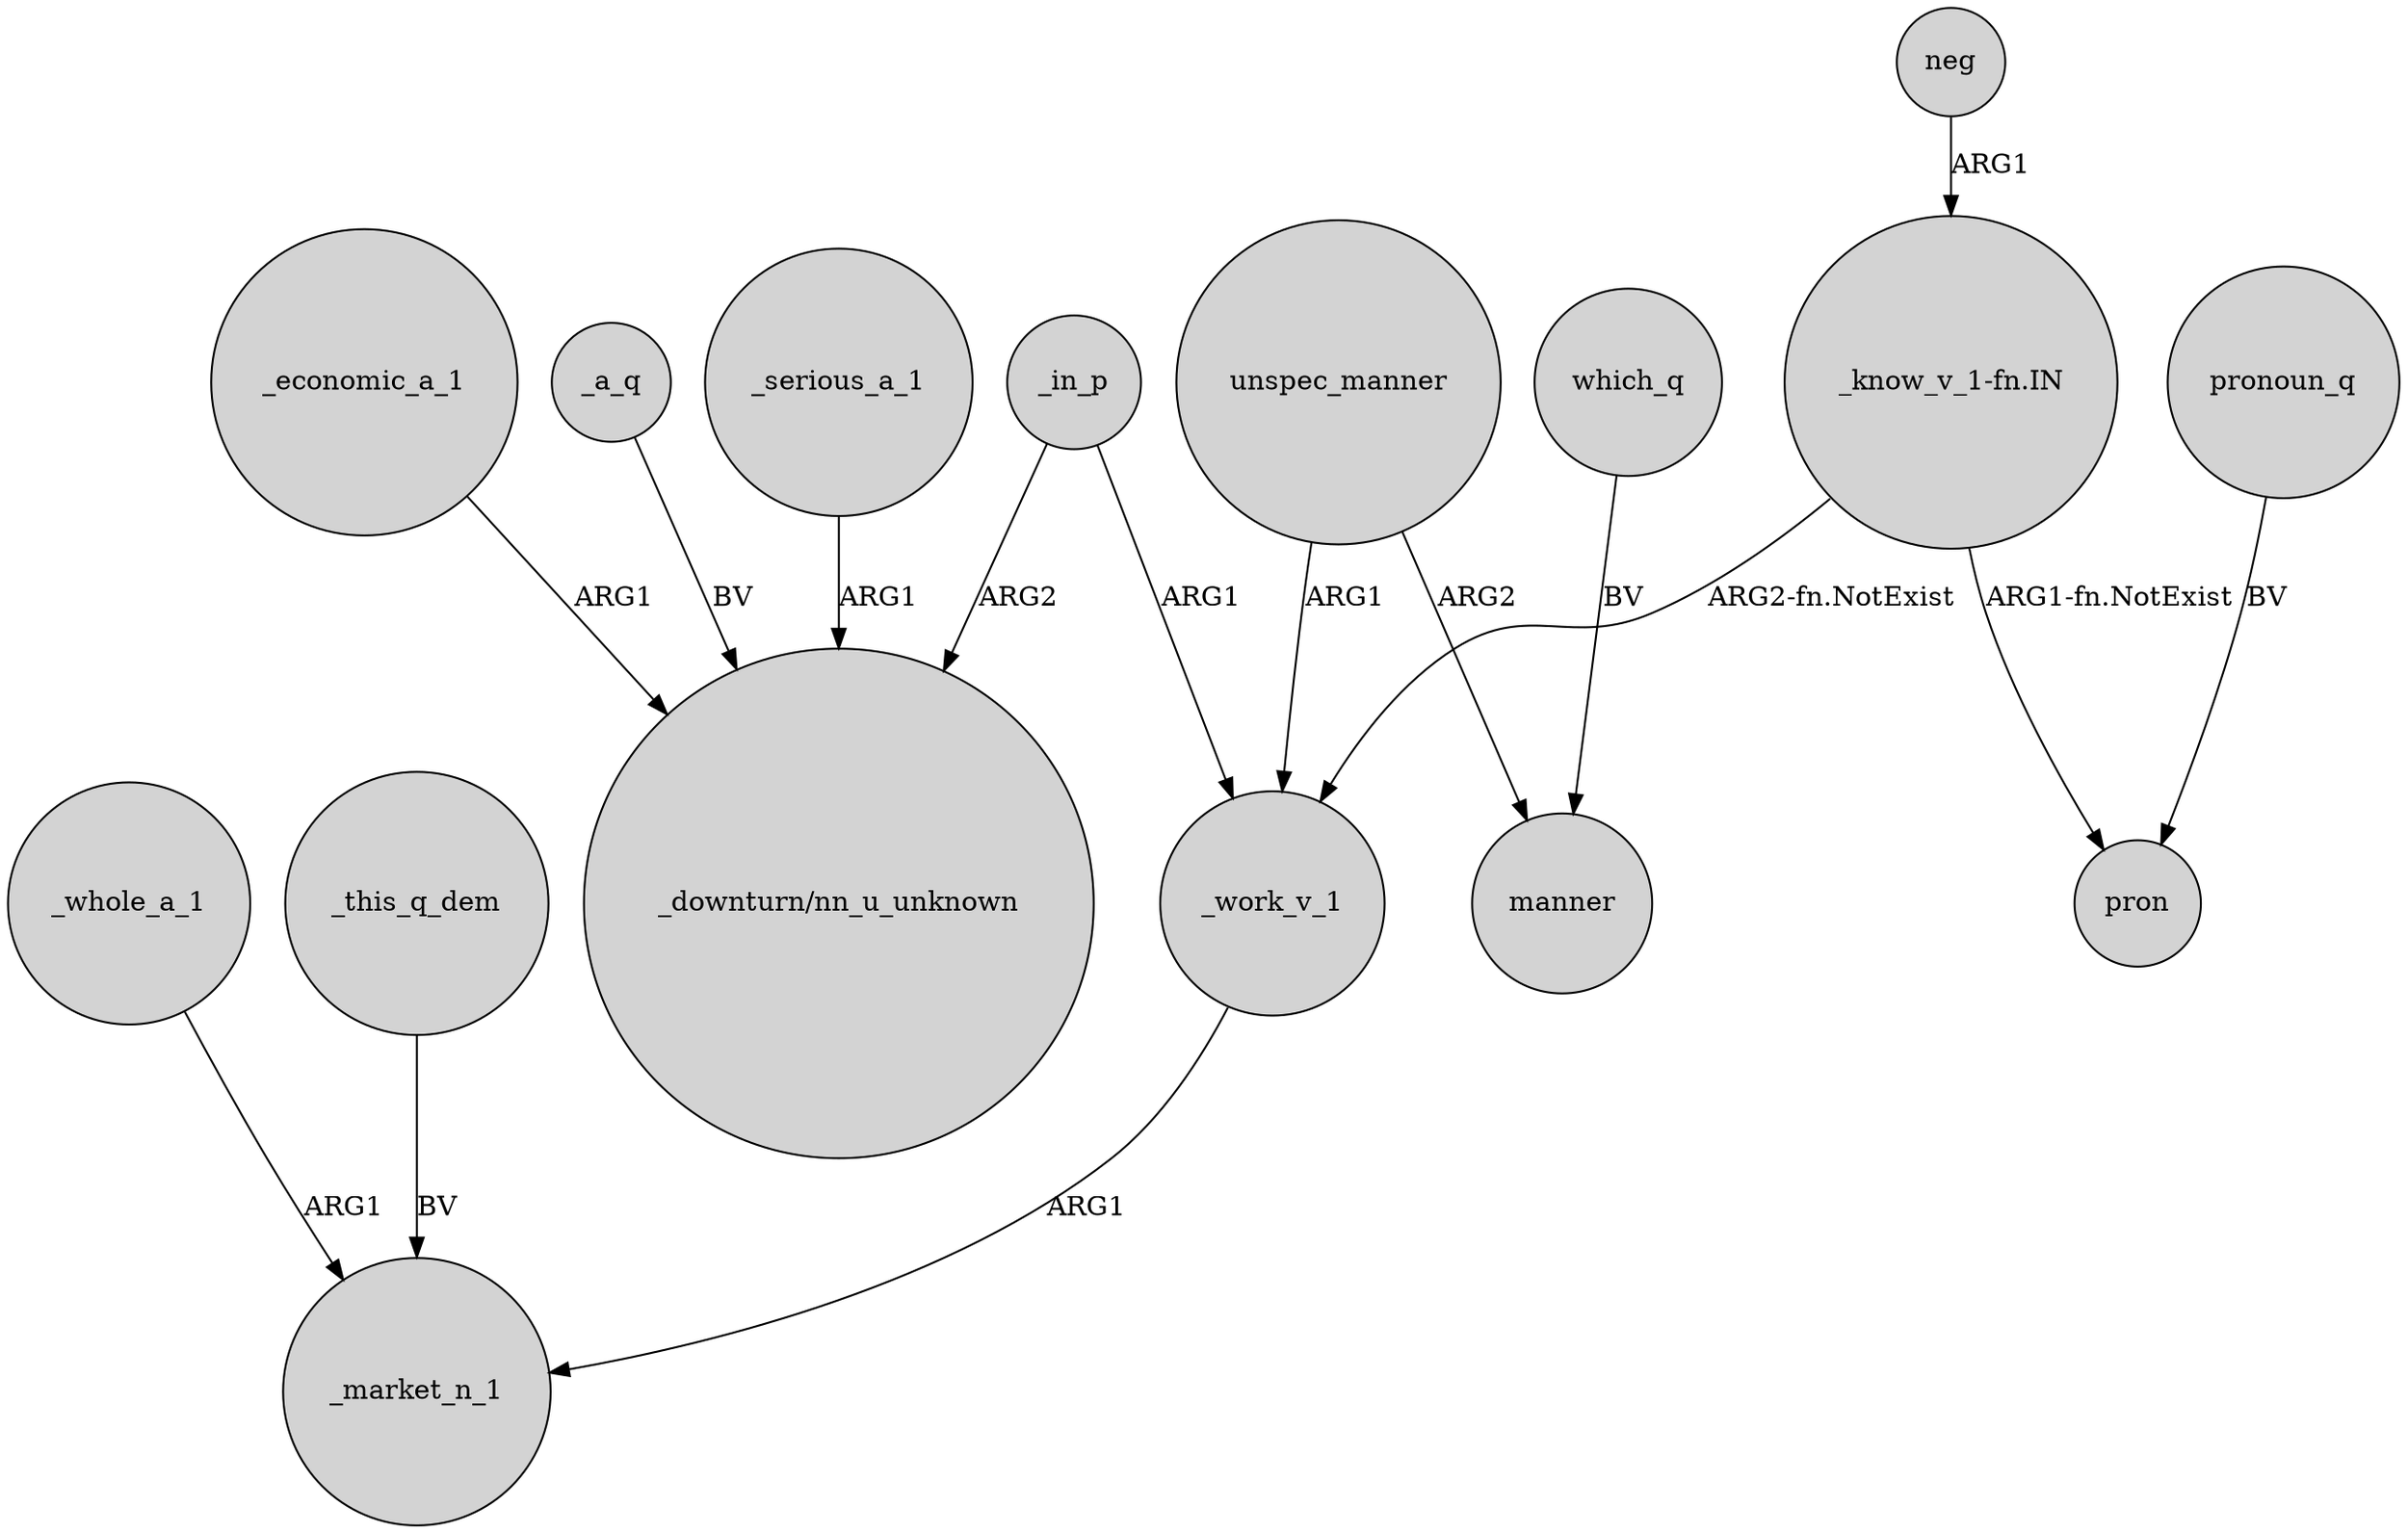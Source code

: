 digraph {
	node [shape=circle style=filled]
	"_know_v_1-fn.IN" -> _work_v_1 [label="ARG2-fn.NotExist"]
	neg -> "_know_v_1-fn.IN" [label=ARG1]
	_in_p -> _work_v_1 [label=ARG1]
	_a_q -> "_downturn/nn_u_unknown" [label=BV]
	which_q -> manner [label=BV]
	_in_p -> "_downturn/nn_u_unknown" [label=ARG2]
	unspec_manner -> _work_v_1 [label=ARG1]
	_whole_a_1 -> _market_n_1 [label=ARG1]
	_serious_a_1 -> "_downturn/nn_u_unknown" [label=ARG1]
	_work_v_1 -> _market_n_1 [label=ARG1]
	unspec_manner -> manner [label=ARG2]
	_economic_a_1 -> "_downturn/nn_u_unknown" [label=ARG1]
	"_know_v_1-fn.IN" -> pron [label="ARG1-fn.NotExist"]
	_this_q_dem -> _market_n_1 [label=BV]
	pronoun_q -> pron [label=BV]
}
